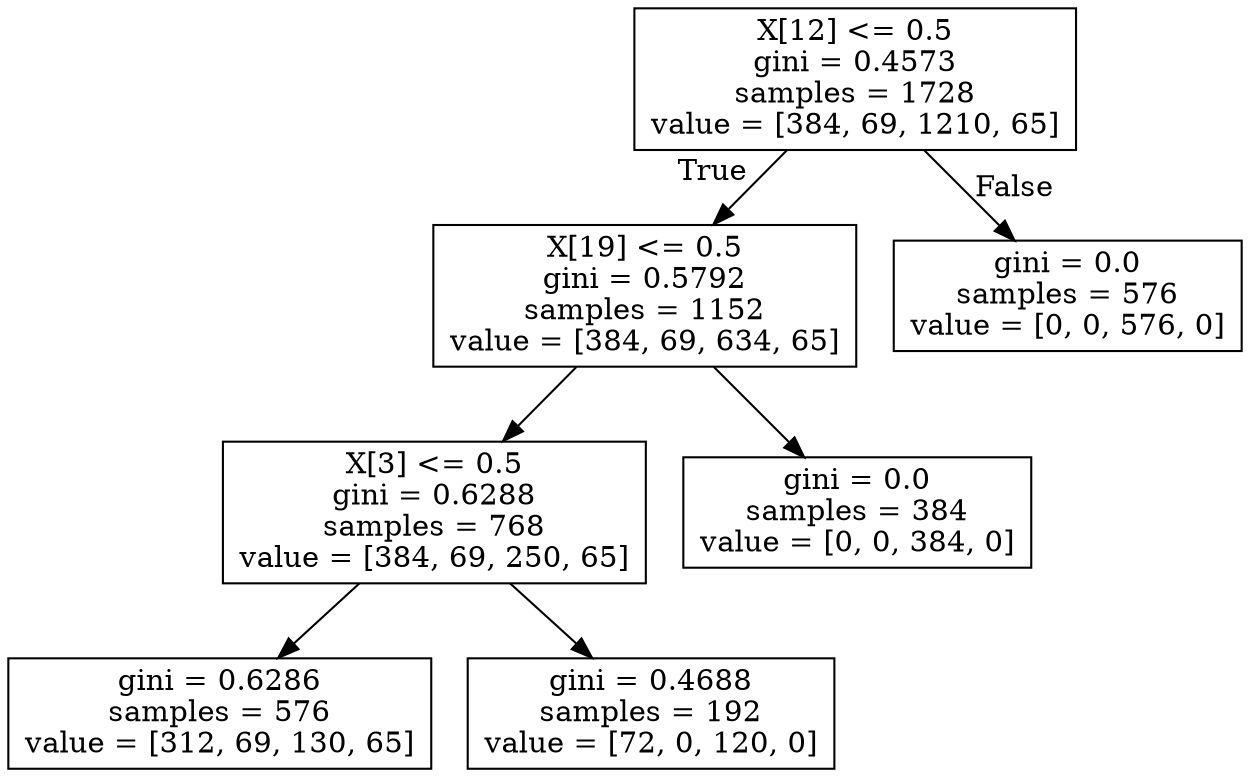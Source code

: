 digraph Tree {
node [shape=box] ;
0 [label="X[12] <= 0.5\ngini = 0.4573\nsamples = 1728\nvalue = [384, 69, 1210, 65]"] ;
1 [label="X[19] <= 0.5\ngini = 0.5792\nsamples = 1152\nvalue = [384, 69, 634, 65]"] ;
0 -> 1 [labeldistance=2.5, labelangle=45, headlabel="True"] ;
2 [label="X[3] <= 0.5\ngini = 0.6288\nsamples = 768\nvalue = [384, 69, 250, 65]"] ;
1 -> 2 ;
3 [label="gini = 0.6286\nsamples = 576\nvalue = [312, 69, 130, 65]"] ;
2 -> 3 ;
4 [label="gini = 0.4688\nsamples = 192\nvalue = [72, 0, 120, 0]"] ;
2 -> 4 ;
5 [label="gini = 0.0\nsamples = 384\nvalue = [0, 0, 384, 0]"] ;
1 -> 5 ;
6 [label="gini = 0.0\nsamples = 576\nvalue = [0, 0, 576, 0]"] ;
0 -> 6 [labeldistance=2.5, labelangle=-45, headlabel="False"] ;
}